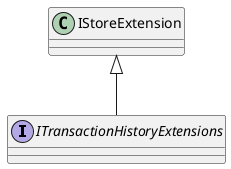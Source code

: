 @startuml
interface ITransactionHistoryExtensions {
}
IStoreExtension <|-- ITransactionHistoryExtensions
@enduml
